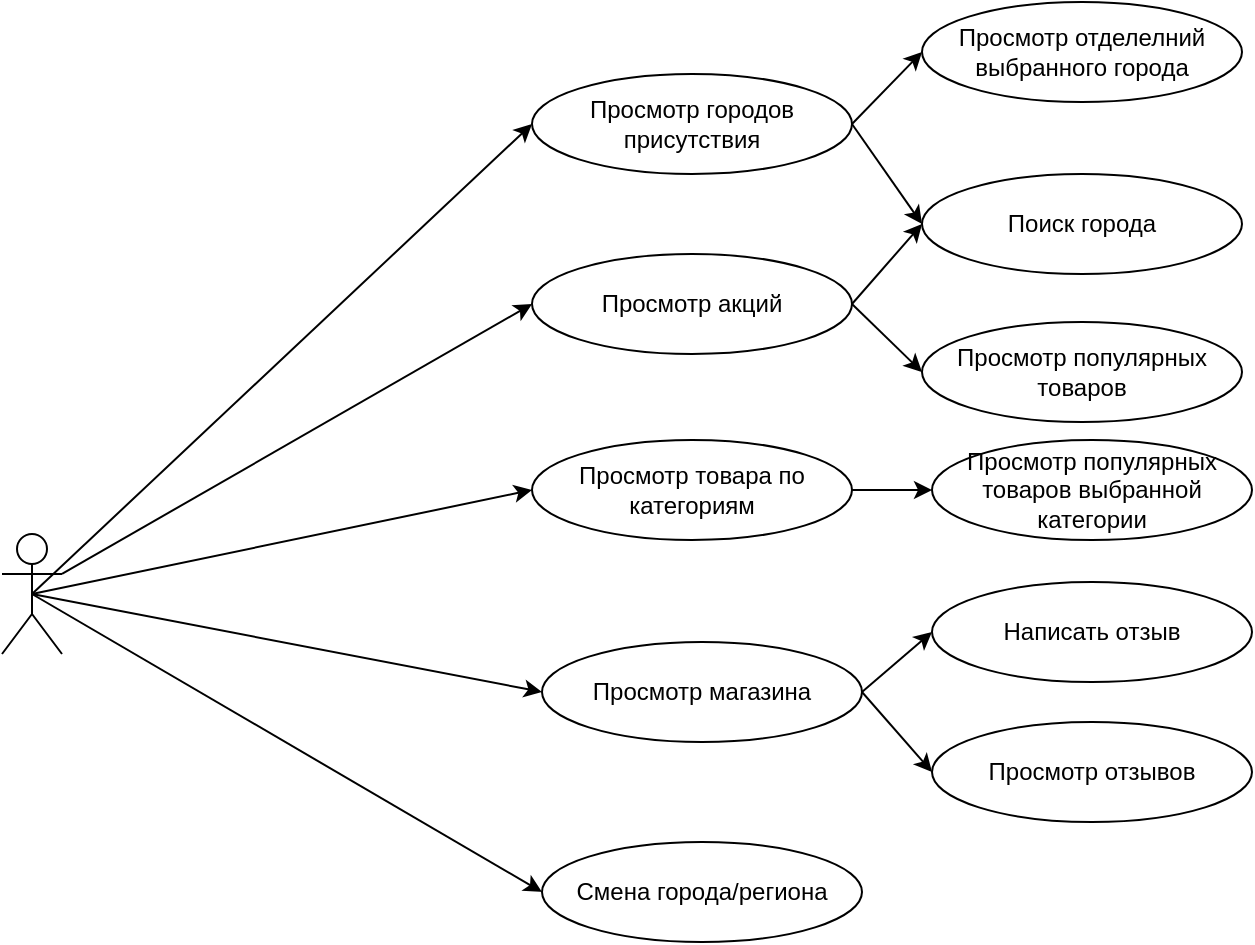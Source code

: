 <mxfile version="15.4.1" type="device"><diagram id="uDgKG0mEdmjzOx26ciWL" name="Страница 1"><mxGraphModel dx="1355" dy="850" grid="1" gridSize="10" guides="1" tooltips="1" connect="1" arrows="1" fold="1" page="1" pageScale="1" pageWidth="1169" pageHeight="827" math="0" shadow="0"><root><mxCell id="0"/><mxCell id="1" parent="0"/><mxCell id="13" value="Просмотр акций" style="ellipse;whiteSpace=wrap;html=1;" parent="1" vertex="1"><mxGeometry x="420" y="286" width="160" height="50" as="geometry"/></mxCell><mxCell id="17" value="Поиск города" style="ellipse;whiteSpace=wrap;html=1;" parent="1" vertex="1"><mxGeometry x="615" y="246" width="160" height="50" as="geometry"/></mxCell><mxCell id="Bida_vyW6b2dJW8uqgK4-92" style="edgeStyle=none;rounded=0;orthogonalLoop=1;jettySize=auto;html=1;exitX=1;exitY=0.5;exitDx=0;exitDy=0;" edge="1" parent="1" source="23" target="Bida_vyW6b2dJW8uqgK4-91"><mxGeometry relative="1" as="geometry"/></mxCell><mxCell id="23" value="Просмотр товара по категориям" style="ellipse;whiteSpace=wrap;html=1;" parent="1" vertex="1"><mxGeometry x="420" y="379" width="160" height="50" as="geometry"/></mxCell><mxCell id="28" value="" style="endArrow=classic;html=1;entryX=0;entryY=0.5;entryDx=0;entryDy=0;exitX=1;exitY=0.5;exitDx=0;exitDy=0;" parent="1" source="13" target="17" edge="1"><mxGeometry width="50" height="50" relative="1" as="geometry"><mxPoint x="560" y="356" as="sourcePoint"/><mxPoint x="610" y="306" as="targetPoint"/></mxGeometry></mxCell><mxCell id="29" value="" style="endArrow=classic;html=1;entryX=0;entryY=0.5;entryDx=0;entryDy=0;exitX=1;exitY=0.5;exitDx=0;exitDy=0;" parent="1" source="13" target="Bida_vyW6b2dJW8uqgK4-90" edge="1"><mxGeometry width="50" height="50" relative="1" as="geometry"><mxPoint x="560" y="356" as="sourcePoint"/><mxPoint x="615" y="354" as="targetPoint"/></mxGeometry></mxCell><mxCell id="Bida_vyW6b2dJW8uqgK4-85" style="rounded=0;orthogonalLoop=1;jettySize=auto;html=1;exitX=0.5;exitY=0.5;exitDx=0;exitDy=0;exitPerimeter=0;entryX=0;entryY=0.5;entryDx=0;entryDy=0;" edge="1" parent="1" source="44" target="Bida_vyW6b2dJW8uqgK4-84"><mxGeometry relative="1" as="geometry"/></mxCell><mxCell id="Bida_vyW6b2dJW8uqgK4-94" style="edgeStyle=none;rounded=0;orthogonalLoop=1;jettySize=auto;html=1;exitX=0.5;exitY=0.5;exitDx=0;exitDy=0;exitPerimeter=0;entryX=0;entryY=0.5;entryDx=0;entryDy=0;" edge="1" parent="1" source="44" target="Bida_vyW6b2dJW8uqgK4-93"><mxGeometry relative="1" as="geometry"/></mxCell><mxCell id="44" value="" style="shape=umlActor;verticalLabelPosition=bottom;verticalAlign=top;html=1;outlineConnect=0;" parent="1" vertex="1"><mxGeometry x="155" y="426" width="30" height="60" as="geometry"/></mxCell><mxCell id="46" value="" style="endArrow=classic;html=1;entryX=0;entryY=0.5;entryDx=0;entryDy=0;exitX=1;exitY=0.333;exitDx=0;exitDy=0;exitPerimeter=0;" parent="1" source="44" target="13" edge="1"><mxGeometry width="50" height="50" relative="1" as="geometry"><mxPoint x="445" y="236" as="sourcePoint"/><mxPoint x="495" y="186" as="targetPoint"/></mxGeometry></mxCell><mxCell id="47" value="" style="endArrow=classic;html=1;entryX=0;entryY=0.5;entryDx=0;entryDy=0;exitX=0.5;exitY=0.5;exitDx=0;exitDy=0;exitPerimeter=0;" parent="1" source="44" target="23" edge="1"><mxGeometry width="50" height="50" relative="1" as="geometry"><mxPoint x="325" y="396" as="sourcePoint"/><mxPoint x="375" y="346" as="targetPoint"/></mxGeometry></mxCell><mxCell id="83" value="Смена города/региона" style="ellipse;whiteSpace=wrap;html=1;" parent="1" vertex="1"><mxGeometry x="425" y="580" width="160" height="50" as="geometry"/></mxCell><mxCell id="84" value="" style="endArrow=classic;html=1;entryX=0;entryY=0.5;entryDx=0;entryDy=0;exitX=0.5;exitY=0.5;exitDx=0;exitDy=0;exitPerimeter=0;" parent="1" source="44" target="83" edge="1"><mxGeometry width="50" height="50" relative="1" as="geometry"><mxPoint x="120" y="489" as="sourcePoint"/><mxPoint x="330" y="747" as="targetPoint"/></mxGeometry></mxCell><mxCell id="Bida_vyW6b2dJW8uqgK4-87" style="edgeStyle=none;rounded=0;orthogonalLoop=1;jettySize=auto;html=1;exitX=1;exitY=0.5;exitDx=0;exitDy=0;entryX=0;entryY=0.5;entryDx=0;entryDy=0;" edge="1" parent="1" source="Bida_vyW6b2dJW8uqgK4-84" target="Bida_vyW6b2dJW8uqgK4-86"><mxGeometry relative="1" as="geometry"/></mxCell><mxCell id="Bida_vyW6b2dJW8uqgK4-89" style="edgeStyle=none;rounded=0;orthogonalLoop=1;jettySize=auto;html=1;exitX=1;exitY=0.5;exitDx=0;exitDy=0;entryX=0;entryY=0.5;entryDx=0;entryDy=0;" edge="1" parent="1" source="Bida_vyW6b2dJW8uqgK4-84" target="Bida_vyW6b2dJW8uqgK4-88"><mxGeometry relative="1" as="geometry"/></mxCell><mxCell id="Bida_vyW6b2dJW8uqgK4-84" value="Просмотр магазина" style="ellipse;whiteSpace=wrap;html=1;" vertex="1" parent="1"><mxGeometry x="425" y="480" width="160" height="50" as="geometry"/></mxCell><mxCell id="Bida_vyW6b2dJW8uqgK4-86" value="Написать отзыв" style="ellipse;whiteSpace=wrap;html=1;" vertex="1" parent="1"><mxGeometry x="620" y="450" width="160" height="50" as="geometry"/></mxCell><mxCell id="Bida_vyW6b2dJW8uqgK4-88" value="Просмотр&amp;nbsp;отзывов" style="ellipse;whiteSpace=wrap;html=1;" vertex="1" parent="1"><mxGeometry x="620" y="520" width="160" height="50" as="geometry"/></mxCell><mxCell id="Bida_vyW6b2dJW8uqgK4-90" value="Просмотр популярных товаров" style="ellipse;whiteSpace=wrap;html=1;" vertex="1" parent="1"><mxGeometry x="615" y="320" width="160" height="50" as="geometry"/></mxCell><mxCell id="Bida_vyW6b2dJW8uqgK4-91" value="Просмотр популярных товаров выбранной категории" style="ellipse;whiteSpace=wrap;html=1;" vertex="1" parent="1"><mxGeometry x="620" y="379" width="160" height="50" as="geometry"/></mxCell><mxCell id="Bida_vyW6b2dJW8uqgK4-96" style="edgeStyle=none;rounded=0;orthogonalLoop=1;jettySize=auto;html=1;exitX=1;exitY=0.5;exitDx=0;exitDy=0;entryX=0;entryY=0.5;entryDx=0;entryDy=0;" edge="1" parent="1" source="Bida_vyW6b2dJW8uqgK4-93" target="17"><mxGeometry relative="1" as="geometry"/></mxCell><mxCell id="Bida_vyW6b2dJW8uqgK4-98" style="edgeStyle=none;rounded=0;orthogonalLoop=1;jettySize=auto;html=1;exitX=1;exitY=0.5;exitDx=0;exitDy=0;entryX=0;entryY=0.5;entryDx=0;entryDy=0;" edge="1" parent="1" source="Bida_vyW6b2dJW8uqgK4-93" target="Bida_vyW6b2dJW8uqgK4-97"><mxGeometry relative="1" as="geometry"/></mxCell><mxCell id="Bida_vyW6b2dJW8uqgK4-93" value="Просмотр городов присутствия" style="ellipse;whiteSpace=wrap;html=1;" vertex="1" parent="1"><mxGeometry x="420" y="196" width="160" height="50" as="geometry"/></mxCell><mxCell id="Bida_vyW6b2dJW8uqgK4-97" value="Просмотр отделелний выбранного города" style="ellipse;whiteSpace=wrap;html=1;" vertex="1" parent="1"><mxGeometry x="615" y="160" width="160" height="50" as="geometry"/></mxCell></root></mxGraphModel></diagram></mxfile>